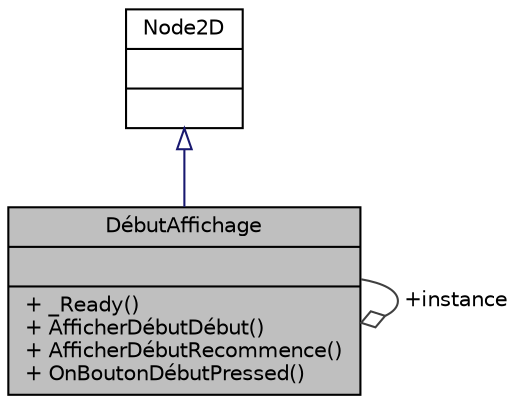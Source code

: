 digraph "DébutAffichage"
{
 // LATEX_PDF_SIZE
  edge [fontname="Helvetica",fontsize="10",labelfontname="Helvetica",labelfontsize="10"];
  node [fontname="Helvetica",fontsize="10",shape=record];
  Node1 [label="{DébutAffichage\n||+ _Ready()\l+ AfficherDébutDébut()\l+ AfficherDébutRecommence()\l+ OnBoutonDébutPressed()\l}",height=0.2,width=0.4,color="black", fillcolor="grey75", style="filled", fontcolor="black",tooltip=" "];
  Node2 -> Node1 [dir="back",color="midnightblue",fontsize="10",style="solid",arrowtail="onormal"];
  Node2 [label="{Node2D\n||}",height=0.2,width=0.4,color="black", fillcolor="white", style="filled",tooltip=" "];
  Node1 -> Node1 [color="grey25",fontsize="10",style="solid",label=" +instance" ,arrowhead="odiamond"];
}
